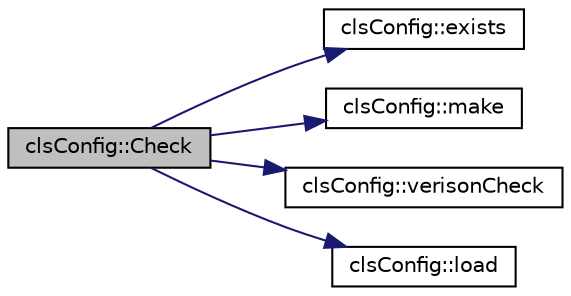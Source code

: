 digraph "clsConfig::Check"
{
  edge [fontname="Helvetica",fontsize="10",labelfontname="Helvetica",labelfontsize="10"];
  node [fontname="Helvetica",fontsize="10",shape=record];
  rankdir="LR";
  Node2 [label="clsConfig::Check",height=0.2,width=0.4,color="black", fillcolor="grey75", style="filled", fontcolor="black"];
  Node2 -> Node3 [color="midnightblue",fontsize="10",style="solid",fontname="Helvetica"];
  Node3 [label="clsConfig::exists",height=0.2,width=0.4,color="black", fillcolor="white", style="filled",URL="$d1/d51/a00079.html#a92acd9142e7aa632306bf668e7afabe4"];
  Node2 -> Node4 [color="midnightblue",fontsize="10",style="solid",fontname="Helvetica"];
  Node4 [label="clsConfig::make",height=0.2,width=0.4,color="black", fillcolor="white", style="filled",URL="$d1/d51/a00079.html#a52aa46b8ad25ffab50a341e05888dcda"];
  Node2 -> Node5 [color="midnightblue",fontsize="10",style="solid",fontname="Helvetica"];
  Node5 [label="clsConfig::verisonCheck",height=0.2,width=0.4,color="black", fillcolor="white", style="filled",URL="$d1/d51/a00079.html#a749a942bc506bf69e6b8b228db22bd0e"];
  Node2 -> Node6 [color="midnightblue",fontsize="10",style="solid",fontname="Helvetica"];
  Node6 [label="clsConfig::load",height=0.2,width=0.4,color="black", fillcolor="white", style="filled",URL="$d1/d51/a00079.html#abc5b56d7d22d1cabc94fdcd97df0b8f6"];
}
